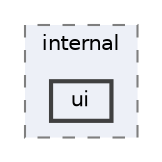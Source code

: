 digraph "ui"
{
 // LATEX_PDF_SIZE
  bgcolor="transparent";
  edge [fontname=Helvetica,fontsize=10,labelfontname=Helvetica,labelfontsize=10];
  node [fontname=Helvetica,fontsize=10,shape=box,height=0.2,width=0.4];
  compound=true
  subgraph clusterdir_cc8b3e874108798032b6281f04aa77e2 {
    graph [ bgcolor="#edf0f7", pencolor="grey50", label="internal", fontname=Helvetica,fontsize=10 style="filled,dashed", URL="dir_cc8b3e874108798032b6281f04aa77e2.html",tooltip=""]
  dir_9c6da7c9a7b7bd817f15fb0fbc59de37 [label="ui", fillcolor="#edf0f7", color="grey25", style="filled,bold", URL="dir_9c6da7c9a7b7bd817f15fb0fbc59de37.html",tooltip=""];
  }
}
